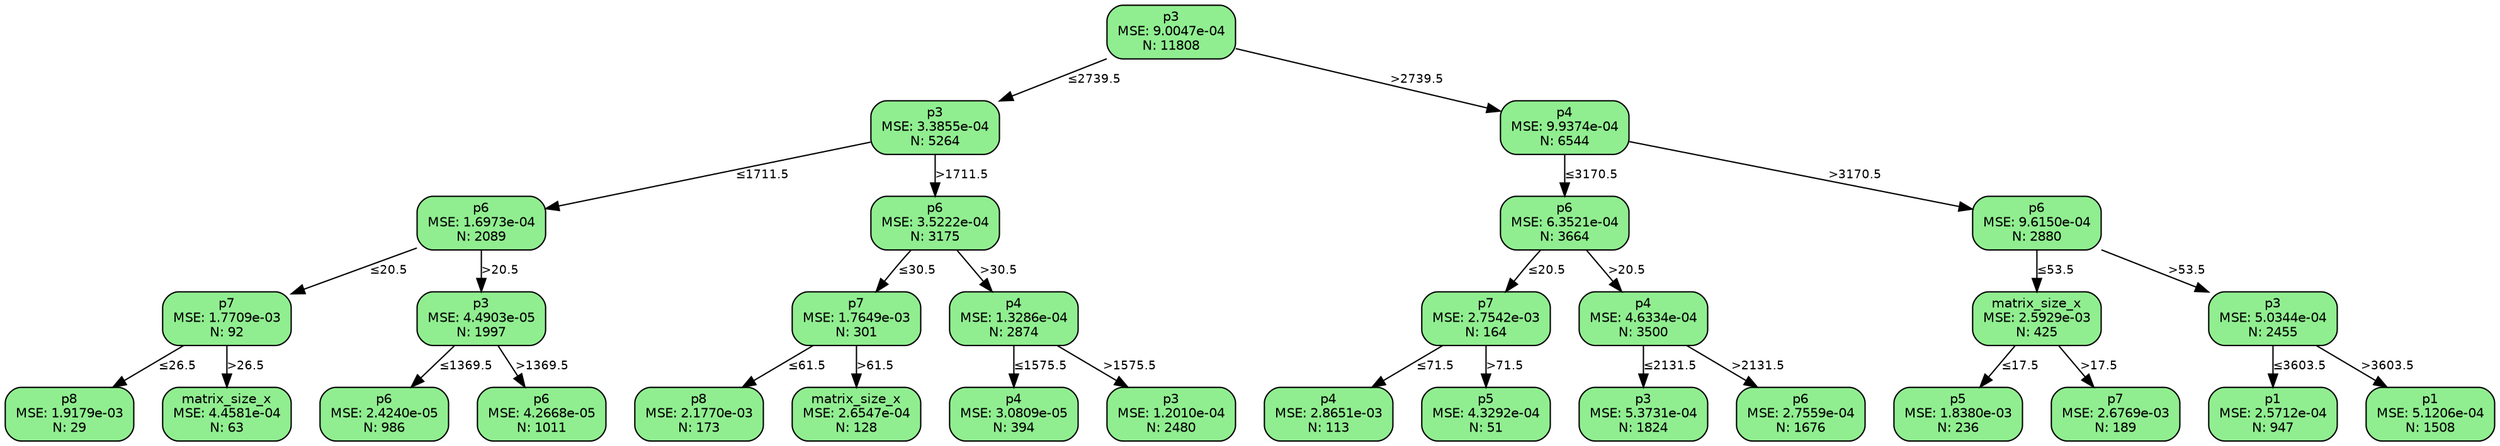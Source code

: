 digraph DecisionTree {
    rankdir=TB;
    node [shape=box, style="rounded,filled", color=black, fontname=helvetica, fontsize=10];
    edge [fontname=helvetica, fontsize=9];
    graph [ranksep=0.3, nodesep=0.3];
    node0 [label="p3\nMSE: 9.0047e-04\nN: 11808", fillcolor=lightgreen];
    node1 [label="p3\nMSE: 3.3855e-04\nN: 5264", fillcolor=lightgreen];
    node2 [label="p6\nMSE: 1.6973e-04\nN: 2089", fillcolor=lightgreen];
    node3 [label="p7\nMSE: 1.7709e-03\nN: 92", fillcolor=lightgreen];
    node4 [label="p8\nMSE: 1.9179e-03\nN: 29", fillcolor=lightgreen];
    node3 -> node4 [label="≤26.5"];
    node5 [label="matrix_size_x\nMSE: 4.4581e-04\nN: 63", fillcolor=lightgreen];
    node3 -> node5 [label=">26.5"];
    node2 -> node3 [label="≤20.5"];
    node6 [label="p3\nMSE: 4.4903e-05\nN: 1997", fillcolor=lightgreen];
    node7 [label="p6\nMSE: 2.4240e-05\nN: 986", fillcolor=lightgreen];
    node6 -> node7 [label="≤1369.5"];
    node8 [label="p6\nMSE: 4.2668e-05\nN: 1011", fillcolor=lightgreen];
    node6 -> node8 [label=">1369.5"];
    node2 -> node6 [label=">20.5"];
    node1 -> node2 [label="≤1711.5"];
    node9 [label="p6\nMSE: 3.5222e-04\nN: 3175", fillcolor=lightgreen];
    node10 [label="p7\nMSE: 1.7649e-03\nN: 301", fillcolor=lightgreen];
    node11 [label="p8\nMSE: 2.1770e-03\nN: 173", fillcolor=lightgreen];
    node10 -> node11 [label="≤61.5"];
    node12 [label="matrix_size_x\nMSE: 2.6547e-04\nN: 128", fillcolor=lightgreen];
    node10 -> node12 [label=">61.5"];
    node9 -> node10 [label="≤30.5"];
    node13 [label="p4\nMSE: 1.3286e-04\nN: 2874", fillcolor=lightgreen];
    node14 [label="p4\nMSE: 3.0809e-05\nN: 394", fillcolor=lightgreen];
    node13 -> node14 [label="≤1575.5"];
    node15 [label="p3\nMSE: 1.2010e-04\nN: 2480", fillcolor=lightgreen];
    node13 -> node15 [label=">1575.5"];
    node9 -> node13 [label=">30.5"];
    node1 -> node9 [label=">1711.5"];
    node0 -> node1 [label="≤2739.5"];
    node16 [label="p4\nMSE: 9.9374e-04\nN: 6544", fillcolor=lightgreen];
    node17 [label="p6\nMSE: 6.3521e-04\nN: 3664", fillcolor=lightgreen];
    node18 [label="p7\nMSE: 2.7542e-03\nN: 164", fillcolor=lightgreen];
    node19 [label="p4\nMSE: 2.8651e-03\nN: 113", fillcolor=lightgreen];
    node18 -> node19 [label="≤71.5"];
    node20 [label="p5\nMSE: 4.3292e-04\nN: 51", fillcolor=lightgreen];
    node18 -> node20 [label=">71.5"];
    node17 -> node18 [label="≤20.5"];
    node21 [label="p4\nMSE: 4.6334e-04\nN: 3500", fillcolor=lightgreen];
    node22 [label="p3\nMSE: 5.3731e-04\nN: 1824", fillcolor=lightgreen];
    node21 -> node22 [label="≤2131.5"];
    node23 [label="p6\nMSE: 2.7559e-04\nN: 1676", fillcolor=lightgreen];
    node21 -> node23 [label=">2131.5"];
    node17 -> node21 [label=">20.5"];
    node16 -> node17 [label="≤3170.5"];
    node24 [label="p6\nMSE: 9.6150e-04\nN: 2880", fillcolor=lightgreen];
    node25 [label="matrix_size_x\nMSE: 2.5929e-03\nN: 425", fillcolor=lightgreen];
    node26 [label="p5\nMSE: 1.8380e-03\nN: 236", fillcolor=lightgreen];
    node25 -> node26 [label="≤17.5"];
    node27 [label="p7\nMSE: 2.6769e-03\nN: 189", fillcolor=lightgreen];
    node25 -> node27 [label=">17.5"];
    node24 -> node25 [label="≤53.5"];
    node28 [label="p3\nMSE: 5.0344e-04\nN: 2455", fillcolor=lightgreen];
    node29 [label="p1\nMSE: 2.5712e-04\nN: 947", fillcolor=lightgreen];
    node28 -> node29 [label="≤3603.5"];
    node30 [label="p1\nMSE: 5.1206e-04\nN: 1508", fillcolor=lightgreen];
    node28 -> node30 [label=">3603.5"];
    node24 -> node28 [label=">53.5"];
    node16 -> node24 [label=">3170.5"];
    node0 -> node16 [label=">2739.5"];
}

